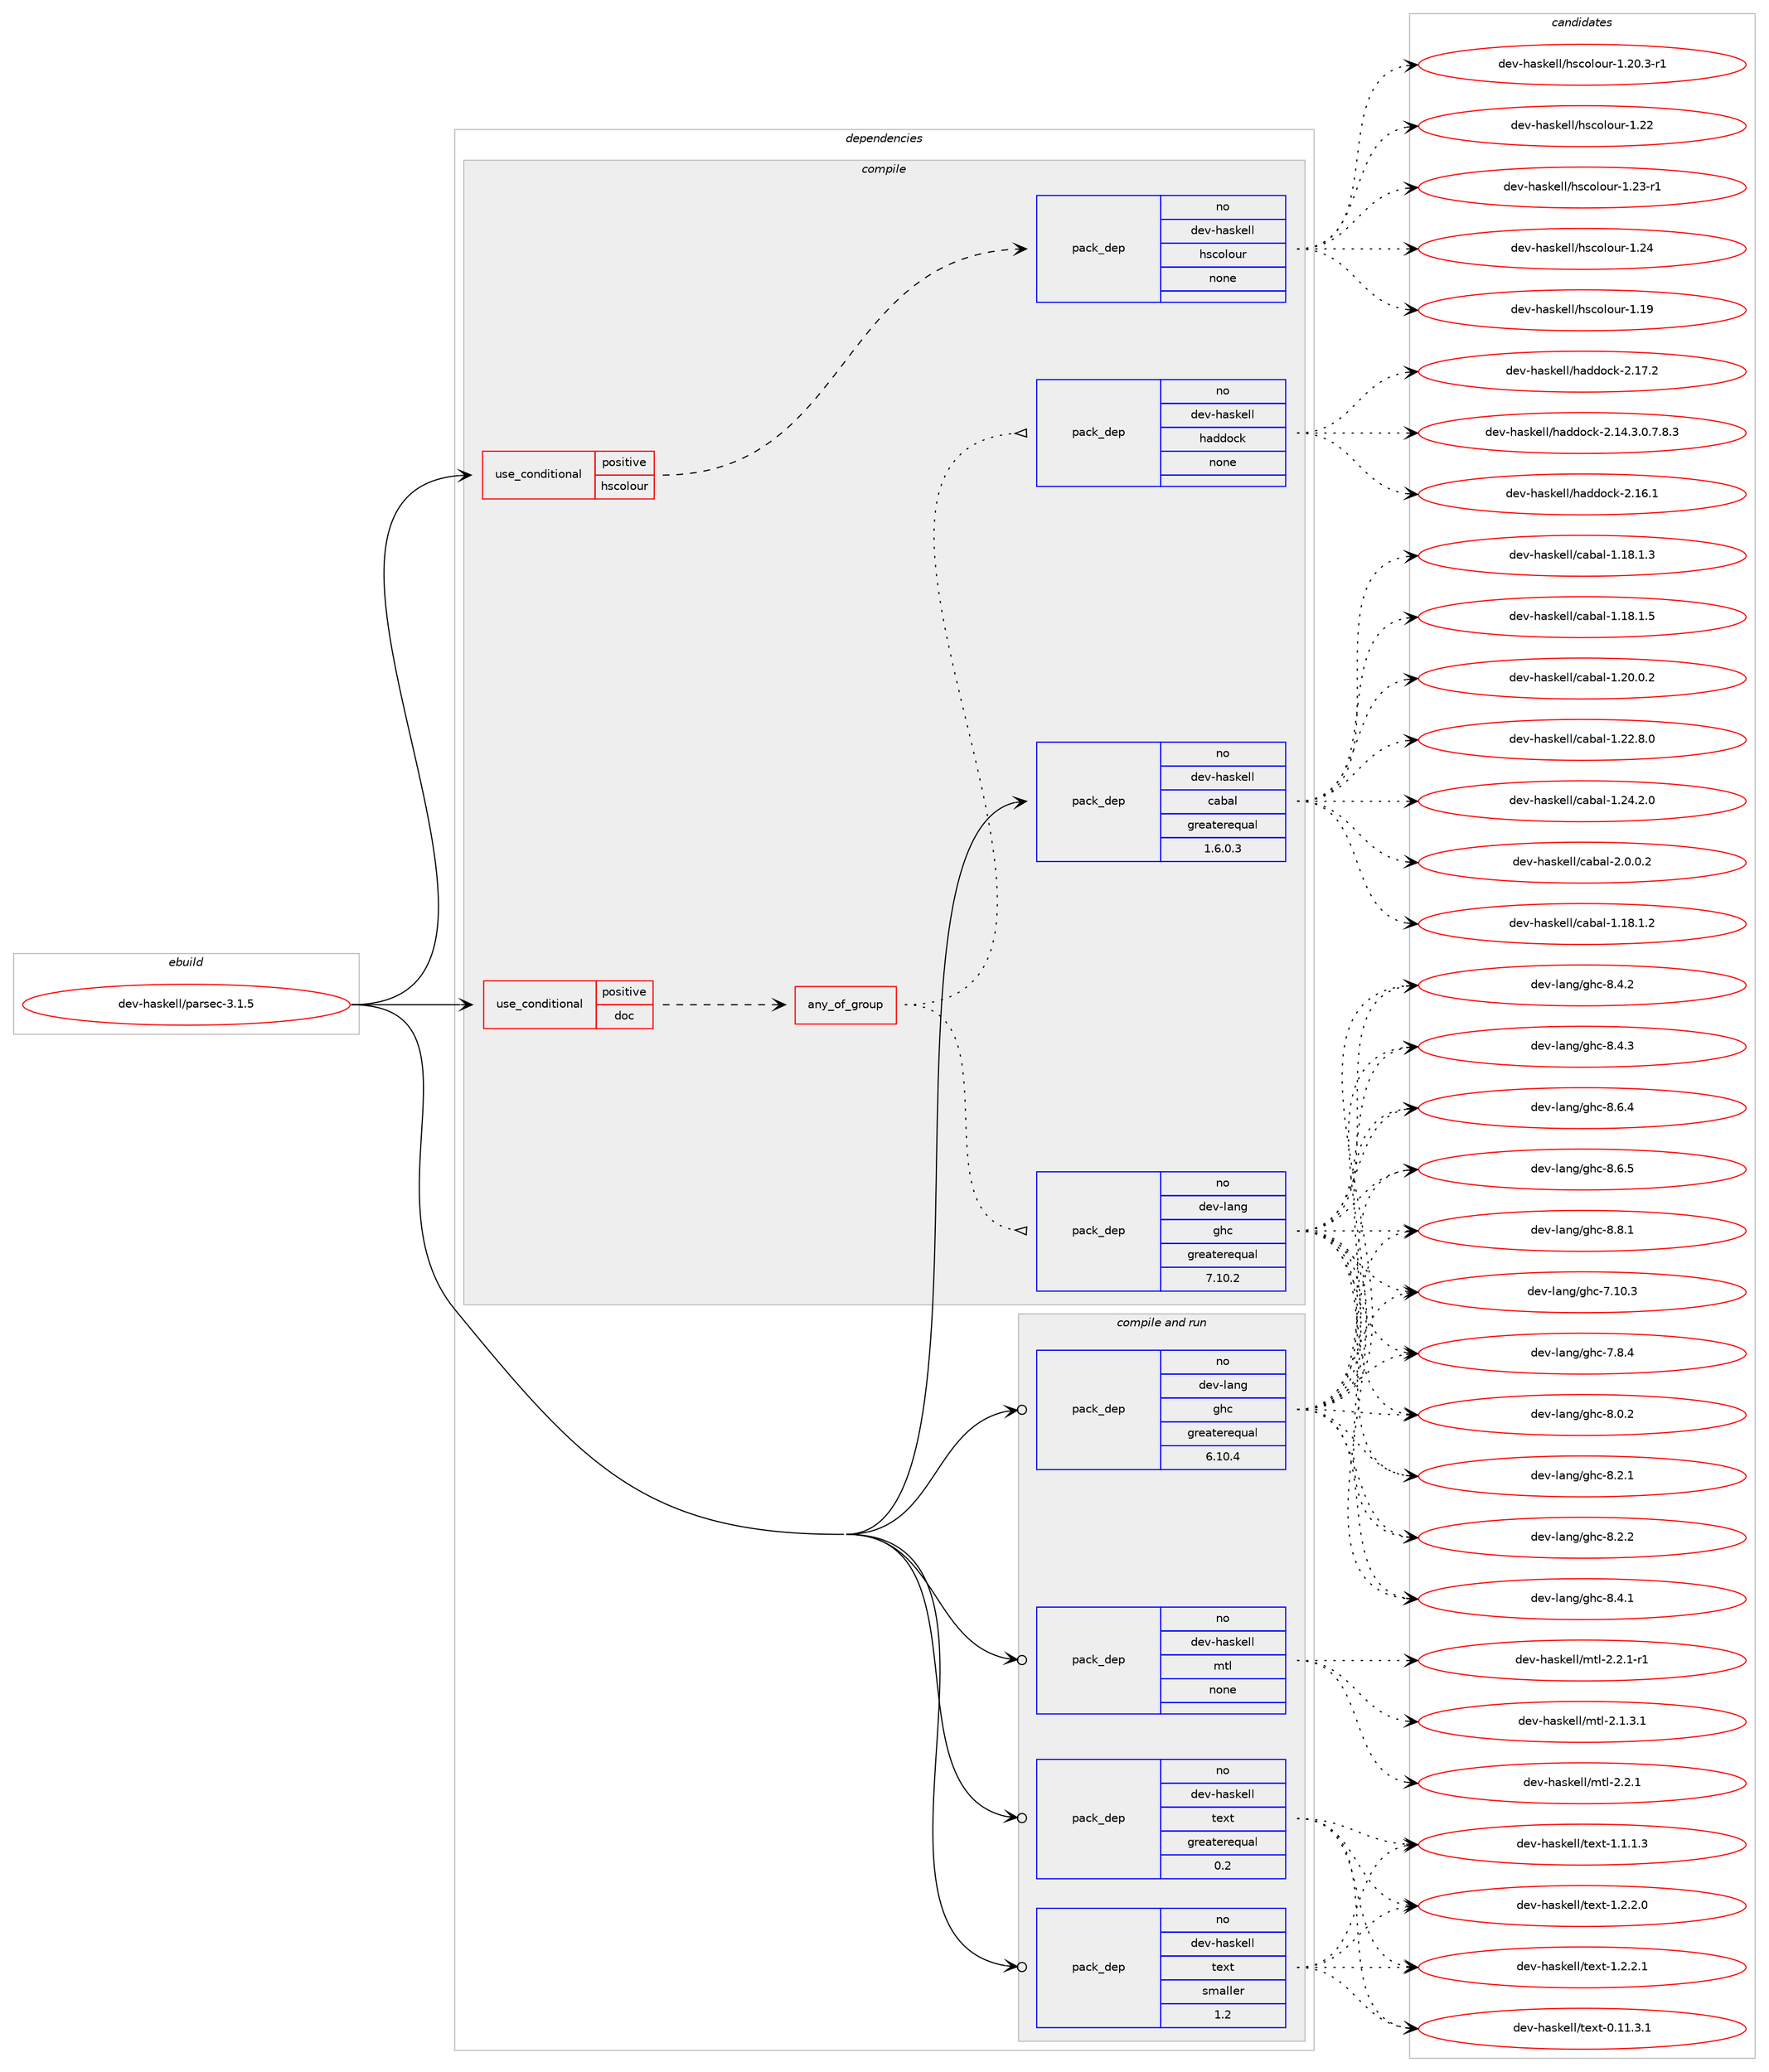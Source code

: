 digraph prolog {

# *************
# Graph options
# *************

newrank=true;
concentrate=true;
compound=true;
graph [rankdir=LR,fontname=Helvetica,fontsize=10,ranksep=1.5];#, ranksep=2.5, nodesep=0.2];
edge  [arrowhead=vee];
node  [fontname=Helvetica,fontsize=10];

# **********
# The ebuild
# **********

subgraph cluster_leftcol {
color=gray;
rank=same;
label=<<i>ebuild</i>>;
id [label="dev-haskell/parsec-3.1.5", color=red, width=4, href="../dev-haskell/parsec-3.1.5.svg"];
}

# ****************
# The dependencies
# ****************

subgraph cluster_midcol {
color=gray;
label=<<i>dependencies</i>>;
subgraph cluster_compile {
fillcolor="#eeeeee";
style=filled;
label=<<i>compile</i>>;
subgraph cond127100 {
dependency541115 [label=<<TABLE BORDER="0" CELLBORDER="1" CELLSPACING="0" CELLPADDING="4"><TR><TD ROWSPAN="3" CELLPADDING="10">use_conditional</TD></TR><TR><TD>positive</TD></TR><TR><TD>doc</TD></TR></TABLE>>, shape=none, color=red];
subgraph any10304 {
dependency541116 [label=<<TABLE BORDER="0" CELLBORDER="1" CELLSPACING="0" CELLPADDING="4"><TR><TD CELLPADDING="10">any_of_group</TD></TR></TABLE>>, shape=none, color=red];subgraph pack403354 {
dependency541117 [label=<<TABLE BORDER="0" CELLBORDER="1" CELLSPACING="0" CELLPADDING="4" WIDTH="220"><TR><TD ROWSPAN="6" CELLPADDING="30">pack_dep</TD></TR><TR><TD WIDTH="110">no</TD></TR><TR><TD>dev-haskell</TD></TR><TR><TD>haddock</TD></TR><TR><TD>none</TD></TR><TR><TD></TD></TR></TABLE>>, shape=none, color=blue];
}
dependency541116:e -> dependency541117:w [weight=20,style="dotted",arrowhead="oinv"];
subgraph pack403355 {
dependency541118 [label=<<TABLE BORDER="0" CELLBORDER="1" CELLSPACING="0" CELLPADDING="4" WIDTH="220"><TR><TD ROWSPAN="6" CELLPADDING="30">pack_dep</TD></TR><TR><TD WIDTH="110">no</TD></TR><TR><TD>dev-lang</TD></TR><TR><TD>ghc</TD></TR><TR><TD>greaterequal</TD></TR><TR><TD>7.10.2</TD></TR></TABLE>>, shape=none, color=blue];
}
dependency541116:e -> dependency541118:w [weight=20,style="dotted",arrowhead="oinv"];
}
dependency541115:e -> dependency541116:w [weight=20,style="dashed",arrowhead="vee"];
}
id:e -> dependency541115:w [weight=20,style="solid",arrowhead="vee"];
subgraph cond127101 {
dependency541119 [label=<<TABLE BORDER="0" CELLBORDER="1" CELLSPACING="0" CELLPADDING="4"><TR><TD ROWSPAN="3" CELLPADDING="10">use_conditional</TD></TR><TR><TD>positive</TD></TR><TR><TD>hscolour</TD></TR></TABLE>>, shape=none, color=red];
subgraph pack403356 {
dependency541120 [label=<<TABLE BORDER="0" CELLBORDER="1" CELLSPACING="0" CELLPADDING="4" WIDTH="220"><TR><TD ROWSPAN="6" CELLPADDING="30">pack_dep</TD></TR><TR><TD WIDTH="110">no</TD></TR><TR><TD>dev-haskell</TD></TR><TR><TD>hscolour</TD></TR><TR><TD>none</TD></TR><TR><TD></TD></TR></TABLE>>, shape=none, color=blue];
}
dependency541119:e -> dependency541120:w [weight=20,style="dashed",arrowhead="vee"];
}
id:e -> dependency541119:w [weight=20,style="solid",arrowhead="vee"];
subgraph pack403357 {
dependency541121 [label=<<TABLE BORDER="0" CELLBORDER="1" CELLSPACING="0" CELLPADDING="4" WIDTH="220"><TR><TD ROWSPAN="6" CELLPADDING="30">pack_dep</TD></TR><TR><TD WIDTH="110">no</TD></TR><TR><TD>dev-haskell</TD></TR><TR><TD>cabal</TD></TR><TR><TD>greaterequal</TD></TR><TR><TD>1.6.0.3</TD></TR></TABLE>>, shape=none, color=blue];
}
id:e -> dependency541121:w [weight=20,style="solid",arrowhead="vee"];
}
subgraph cluster_compileandrun {
fillcolor="#eeeeee";
style=filled;
label=<<i>compile and run</i>>;
subgraph pack403358 {
dependency541122 [label=<<TABLE BORDER="0" CELLBORDER="1" CELLSPACING="0" CELLPADDING="4" WIDTH="220"><TR><TD ROWSPAN="6" CELLPADDING="30">pack_dep</TD></TR><TR><TD WIDTH="110">no</TD></TR><TR><TD>dev-haskell</TD></TR><TR><TD>mtl</TD></TR><TR><TD>none</TD></TR><TR><TD></TD></TR></TABLE>>, shape=none, color=blue];
}
id:e -> dependency541122:w [weight=20,style="solid",arrowhead="odotvee"];
subgraph pack403359 {
dependency541123 [label=<<TABLE BORDER="0" CELLBORDER="1" CELLSPACING="0" CELLPADDING="4" WIDTH="220"><TR><TD ROWSPAN="6" CELLPADDING="30">pack_dep</TD></TR><TR><TD WIDTH="110">no</TD></TR><TR><TD>dev-haskell</TD></TR><TR><TD>text</TD></TR><TR><TD>greaterequal</TD></TR><TR><TD>0.2</TD></TR></TABLE>>, shape=none, color=blue];
}
id:e -> dependency541123:w [weight=20,style="solid",arrowhead="odotvee"];
subgraph pack403360 {
dependency541124 [label=<<TABLE BORDER="0" CELLBORDER="1" CELLSPACING="0" CELLPADDING="4" WIDTH="220"><TR><TD ROWSPAN="6" CELLPADDING="30">pack_dep</TD></TR><TR><TD WIDTH="110">no</TD></TR><TR><TD>dev-haskell</TD></TR><TR><TD>text</TD></TR><TR><TD>smaller</TD></TR><TR><TD>1.2</TD></TR></TABLE>>, shape=none, color=blue];
}
id:e -> dependency541124:w [weight=20,style="solid",arrowhead="odotvee"];
subgraph pack403361 {
dependency541125 [label=<<TABLE BORDER="0" CELLBORDER="1" CELLSPACING="0" CELLPADDING="4" WIDTH="220"><TR><TD ROWSPAN="6" CELLPADDING="30">pack_dep</TD></TR><TR><TD WIDTH="110">no</TD></TR><TR><TD>dev-lang</TD></TR><TR><TD>ghc</TD></TR><TR><TD>greaterequal</TD></TR><TR><TD>6.10.4</TD></TR></TABLE>>, shape=none, color=blue];
}
id:e -> dependency541125:w [weight=20,style="solid",arrowhead="odotvee"];
}
subgraph cluster_run {
fillcolor="#eeeeee";
style=filled;
label=<<i>run</i>>;
}
}

# **************
# The candidates
# **************

subgraph cluster_choices {
rank=same;
color=gray;
label=<<i>candidates</i>>;

subgraph choice403354 {
color=black;
nodesep=1;
choice1001011184510497115107101108108471049710010011199107455046495246514648465546564651 [label="dev-haskell/haddock-2.14.3.0.7.8.3", color=red, width=4,href="../dev-haskell/haddock-2.14.3.0.7.8.3.svg"];
choice100101118451049711510710110810847104971001001119910745504649544649 [label="dev-haskell/haddock-2.16.1", color=red, width=4,href="../dev-haskell/haddock-2.16.1.svg"];
choice100101118451049711510710110810847104971001001119910745504649554650 [label="dev-haskell/haddock-2.17.2", color=red, width=4,href="../dev-haskell/haddock-2.17.2.svg"];
dependency541117:e -> choice1001011184510497115107101108108471049710010011199107455046495246514648465546564651:w [style=dotted,weight="100"];
dependency541117:e -> choice100101118451049711510710110810847104971001001119910745504649544649:w [style=dotted,weight="100"];
dependency541117:e -> choice100101118451049711510710110810847104971001001119910745504649554650:w [style=dotted,weight="100"];
}
subgraph choice403355 {
color=black;
nodesep=1;
choice1001011184510897110103471031049945554649484651 [label="dev-lang/ghc-7.10.3", color=red, width=4,href="../dev-lang/ghc-7.10.3.svg"];
choice10010111845108971101034710310499455546564652 [label="dev-lang/ghc-7.8.4", color=red, width=4,href="../dev-lang/ghc-7.8.4.svg"];
choice10010111845108971101034710310499455646484650 [label="dev-lang/ghc-8.0.2", color=red, width=4,href="../dev-lang/ghc-8.0.2.svg"];
choice10010111845108971101034710310499455646504649 [label="dev-lang/ghc-8.2.1", color=red, width=4,href="../dev-lang/ghc-8.2.1.svg"];
choice10010111845108971101034710310499455646504650 [label="dev-lang/ghc-8.2.2", color=red, width=4,href="../dev-lang/ghc-8.2.2.svg"];
choice10010111845108971101034710310499455646524649 [label="dev-lang/ghc-8.4.1", color=red, width=4,href="../dev-lang/ghc-8.4.1.svg"];
choice10010111845108971101034710310499455646524650 [label="dev-lang/ghc-8.4.2", color=red, width=4,href="../dev-lang/ghc-8.4.2.svg"];
choice10010111845108971101034710310499455646524651 [label="dev-lang/ghc-8.4.3", color=red, width=4,href="../dev-lang/ghc-8.4.3.svg"];
choice10010111845108971101034710310499455646544652 [label="dev-lang/ghc-8.6.4", color=red, width=4,href="../dev-lang/ghc-8.6.4.svg"];
choice10010111845108971101034710310499455646544653 [label="dev-lang/ghc-8.6.5", color=red, width=4,href="../dev-lang/ghc-8.6.5.svg"];
choice10010111845108971101034710310499455646564649 [label="dev-lang/ghc-8.8.1", color=red, width=4,href="../dev-lang/ghc-8.8.1.svg"];
dependency541118:e -> choice1001011184510897110103471031049945554649484651:w [style=dotted,weight="100"];
dependency541118:e -> choice10010111845108971101034710310499455546564652:w [style=dotted,weight="100"];
dependency541118:e -> choice10010111845108971101034710310499455646484650:w [style=dotted,weight="100"];
dependency541118:e -> choice10010111845108971101034710310499455646504649:w [style=dotted,weight="100"];
dependency541118:e -> choice10010111845108971101034710310499455646504650:w [style=dotted,weight="100"];
dependency541118:e -> choice10010111845108971101034710310499455646524649:w [style=dotted,weight="100"];
dependency541118:e -> choice10010111845108971101034710310499455646524650:w [style=dotted,weight="100"];
dependency541118:e -> choice10010111845108971101034710310499455646524651:w [style=dotted,weight="100"];
dependency541118:e -> choice10010111845108971101034710310499455646544652:w [style=dotted,weight="100"];
dependency541118:e -> choice10010111845108971101034710310499455646544653:w [style=dotted,weight="100"];
dependency541118:e -> choice10010111845108971101034710310499455646564649:w [style=dotted,weight="100"];
}
subgraph choice403356 {
color=black;
nodesep=1;
choice100101118451049711510710110810847104115991111081111171144549464957 [label="dev-haskell/hscolour-1.19", color=red, width=4,href="../dev-haskell/hscolour-1.19.svg"];
choice10010111845104971151071011081084710411599111108111117114454946504846514511449 [label="dev-haskell/hscolour-1.20.3-r1", color=red, width=4,href="../dev-haskell/hscolour-1.20.3-r1.svg"];
choice100101118451049711510710110810847104115991111081111171144549465050 [label="dev-haskell/hscolour-1.22", color=red, width=4,href="../dev-haskell/hscolour-1.22.svg"];
choice1001011184510497115107101108108471041159911110811111711445494650514511449 [label="dev-haskell/hscolour-1.23-r1", color=red, width=4,href="../dev-haskell/hscolour-1.23-r1.svg"];
choice100101118451049711510710110810847104115991111081111171144549465052 [label="dev-haskell/hscolour-1.24", color=red, width=4,href="../dev-haskell/hscolour-1.24.svg"];
dependency541120:e -> choice100101118451049711510710110810847104115991111081111171144549464957:w [style=dotted,weight="100"];
dependency541120:e -> choice10010111845104971151071011081084710411599111108111117114454946504846514511449:w [style=dotted,weight="100"];
dependency541120:e -> choice100101118451049711510710110810847104115991111081111171144549465050:w [style=dotted,weight="100"];
dependency541120:e -> choice1001011184510497115107101108108471041159911110811111711445494650514511449:w [style=dotted,weight="100"];
dependency541120:e -> choice100101118451049711510710110810847104115991111081111171144549465052:w [style=dotted,weight="100"];
}
subgraph choice403357 {
color=black;
nodesep=1;
choice10010111845104971151071011081084799979897108454946495646494650 [label="dev-haskell/cabal-1.18.1.2", color=red, width=4,href="../dev-haskell/cabal-1.18.1.2.svg"];
choice10010111845104971151071011081084799979897108454946495646494651 [label="dev-haskell/cabal-1.18.1.3", color=red, width=4,href="../dev-haskell/cabal-1.18.1.3.svg"];
choice10010111845104971151071011081084799979897108454946495646494653 [label="dev-haskell/cabal-1.18.1.5", color=red, width=4,href="../dev-haskell/cabal-1.18.1.5.svg"];
choice10010111845104971151071011081084799979897108454946504846484650 [label="dev-haskell/cabal-1.20.0.2", color=red, width=4,href="../dev-haskell/cabal-1.20.0.2.svg"];
choice10010111845104971151071011081084799979897108454946505046564648 [label="dev-haskell/cabal-1.22.8.0", color=red, width=4,href="../dev-haskell/cabal-1.22.8.0.svg"];
choice10010111845104971151071011081084799979897108454946505246504648 [label="dev-haskell/cabal-1.24.2.0", color=red, width=4,href="../dev-haskell/cabal-1.24.2.0.svg"];
choice100101118451049711510710110810847999798971084550464846484650 [label="dev-haskell/cabal-2.0.0.2", color=red, width=4,href="../dev-haskell/cabal-2.0.0.2.svg"];
dependency541121:e -> choice10010111845104971151071011081084799979897108454946495646494650:w [style=dotted,weight="100"];
dependency541121:e -> choice10010111845104971151071011081084799979897108454946495646494651:w [style=dotted,weight="100"];
dependency541121:e -> choice10010111845104971151071011081084799979897108454946495646494653:w [style=dotted,weight="100"];
dependency541121:e -> choice10010111845104971151071011081084799979897108454946504846484650:w [style=dotted,weight="100"];
dependency541121:e -> choice10010111845104971151071011081084799979897108454946505046564648:w [style=dotted,weight="100"];
dependency541121:e -> choice10010111845104971151071011081084799979897108454946505246504648:w [style=dotted,weight="100"];
dependency541121:e -> choice100101118451049711510710110810847999798971084550464846484650:w [style=dotted,weight="100"];
}
subgraph choice403358 {
color=black;
nodesep=1;
choice1001011184510497115107101108108471091161084550464946514649 [label="dev-haskell/mtl-2.1.3.1", color=red, width=4,href="../dev-haskell/mtl-2.1.3.1.svg"];
choice100101118451049711510710110810847109116108455046504649 [label="dev-haskell/mtl-2.2.1", color=red, width=4,href="../dev-haskell/mtl-2.2.1.svg"];
choice1001011184510497115107101108108471091161084550465046494511449 [label="dev-haskell/mtl-2.2.1-r1", color=red, width=4,href="../dev-haskell/mtl-2.2.1-r1.svg"];
dependency541122:e -> choice1001011184510497115107101108108471091161084550464946514649:w [style=dotted,weight="100"];
dependency541122:e -> choice100101118451049711510710110810847109116108455046504649:w [style=dotted,weight="100"];
dependency541122:e -> choice1001011184510497115107101108108471091161084550465046494511449:w [style=dotted,weight="100"];
}
subgraph choice403359 {
color=black;
nodesep=1;
choice100101118451049711510710110810847116101120116454846494946514649 [label="dev-haskell/text-0.11.3.1", color=red, width=4,href="../dev-haskell/text-0.11.3.1.svg"];
choice1001011184510497115107101108108471161011201164549464946494651 [label="dev-haskell/text-1.1.1.3", color=red, width=4,href="../dev-haskell/text-1.1.1.3.svg"];
choice1001011184510497115107101108108471161011201164549465046504648 [label="dev-haskell/text-1.2.2.0", color=red, width=4,href="../dev-haskell/text-1.2.2.0.svg"];
choice1001011184510497115107101108108471161011201164549465046504649 [label="dev-haskell/text-1.2.2.1", color=red, width=4,href="../dev-haskell/text-1.2.2.1.svg"];
dependency541123:e -> choice100101118451049711510710110810847116101120116454846494946514649:w [style=dotted,weight="100"];
dependency541123:e -> choice1001011184510497115107101108108471161011201164549464946494651:w [style=dotted,weight="100"];
dependency541123:e -> choice1001011184510497115107101108108471161011201164549465046504648:w [style=dotted,weight="100"];
dependency541123:e -> choice1001011184510497115107101108108471161011201164549465046504649:w [style=dotted,weight="100"];
}
subgraph choice403360 {
color=black;
nodesep=1;
choice100101118451049711510710110810847116101120116454846494946514649 [label="dev-haskell/text-0.11.3.1", color=red, width=4,href="../dev-haskell/text-0.11.3.1.svg"];
choice1001011184510497115107101108108471161011201164549464946494651 [label="dev-haskell/text-1.1.1.3", color=red, width=4,href="../dev-haskell/text-1.1.1.3.svg"];
choice1001011184510497115107101108108471161011201164549465046504648 [label="dev-haskell/text-1.2.2.0", color=red, width=4,href="../dev-haskell/text-1.2.2.0.svg"];
choice1001011184510497115107101108108471161011201164549465046504649 [label="dev-haskell/text-1.2.2.1", color=red, width=4,href="../dev-haskell/text-1.2.2.1.svg"];
dependency541124:e -> choice100101118451049711510710110810847116101120116454846494946514649:w [style=dotted,weight="100"];
dependency541124:e -> choice1001011184510497115107101108108471161011201164549464946494651:w [style=dotted,weight="100"];
dependency541124:e -> choice1001011184510497115107101108108471161011201164549465046504648:w [style=dotted,weight="100"];
dependency541124:e -> choice1001011184510497115107101108108471161011201164549465046504649:w [style=dotted,weight="100"];
}
subgraph choice403361 {
color=black;
nodesep=1;
choice1001011184510897110103471031049945554649484651 [label="dev-lang/ghc-7.10.3", color=red, width=4,href="../dev-lang/ghc-7.10.3.svg"];
choice10010111845108971101034710310499455546564652 [label="dev-lang/ghc-7.8.4", color=red, width=4,href="../dev-lang/ghc-7.8.4.svg"];
choice10010111845108971101034710310499455646484650 [label="dev-lang/ghc-8.0.2", color=red, width=4,href="../dev-lang/ghc-8.0.2.svg"];
choice10010111845108971101034710310499455646504649 [label="dev-lang/ghc-8.2.1", color=red, width=4,href="../dev-lang/ghc-8.2.1.svg"];
choice10010111845108971101034710310499455646504650 [label="dev-lang/ghc-8.2.2", color=red, width=4,href="../dev-lang/ghc-8.2.2.svg"];
choice10010111845108971101034710310499455646524649 [label="dev-lang/ghc-8.4.1", color=red, width=4,href="../dev-lang/ghc-8.4.1.svg"];
choice10010111845108971101034710310499455646524650 [label="dev-lang/ghc-8.4.2", color=red, width=4,href="../dev-lang/ghc-8.4.2.svg"];
choice10010111845108971101034710310499455646524651 [label="dev-lang/ghc-8.4.3", color=red, width=4,href="../dev-lang/ghc-8.4.3.svg"];
choice10010111845108971101034710310499455646544652 [label="dev-lang/ghc-8.6.4", color=red, width=4,href="../dev-lang/ghc-8.6.4.svg"];
choice10010111845108971101034710310499455646544653 [label="dev-lang/ghc-8.6.5", color=red, width=4,href="../dev-lang/ghc-8.6.5.svg"];
choice10010111845108971101034710310499455646564649 [label="dev-lang/ghc-8.8.1", color=red, width=4,href="../dev-lang/ghc-8.8.1.svg"];
dependency541125:e -> choice1001011184510897110103471031049945554649484651:w [style=dotted,weight="100"];
dependency541125:e -> choice10010111845108971101034710310499455546564652:w [style=dotted,weight="100"];
dependency541125:e -> choice10010111845108971101034710310499455646484650:w [style=dotted,weight="100"];
dependency541125:e -> choice10010111845108971101034710310499455646504649:w [style=dotted,weight="100"];
dependency541125:e -> choice10010111845108971101034710310499455646504650:w [style=dotted,weight="100"];
dependency541125:e -> choice10010111845108971101034710310499455646524649:w [style=dotted,weight="100"];
dependency541125:e -> choice10010111845108971101034710310499455646524650:w [style=dotted,weight="100"];
dependency541125:e -> choice10010111845108971101034710310499455646524651:w [style=dotted,weight="100"];
dependency541125:e -> choice10010111845108971101034710310499455646544652:w [style=dotted,weight="100"];
dependency541125:e -> choice10010111845108971101034710310499455646544653:w [style=dotted,weight="100"];
dependency541125:e -> choice10010111845108971101034710310499455646564649:w [style=dotted,weight="100"];
}
}

}

